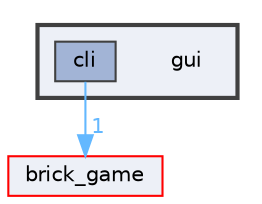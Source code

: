 digraph "gui"
{
 // LATEX_PDF_SIZE
  bgcolor="transparent";
  edge [fontname=Helvetica,fontsize=10,labelfontname=Helvetica,labelfontsize=10];
  node [fontname=Helvetica,fontsize=10,shape=box,height=0.2,width=0.4];
  compound=true
  subgraph clusterdir_11bc0974ce736ce9a6fadebbeb7a8314 {
    graph [ bgcolor="#edf0f7", pencolor="grey25", label="", fontname=Helvetica,fontsize=10 style="filled,bold", URL="dir_11bc0974ce736ce9a6fadebbeb7a8314.html",tooltip=""]
    dir_11bc0974ce736ce9a6fadebbeb7a8314 [shape=plaintext, label="gui"];
  dir_eb72031c353f9ecdf51ac453b26ef86a [label="cli", fillcolor="#a2b4d6", color="grey25", style="filled", URL="dir_eb72031c353f9ecdf51ac453b26ef86a.html",tooltip=""];
  }
  dir_2ee2de302366a9522113dfc9d3962873 [label="brick_game", fillcolor="#edf0f7", color="red", style="filled", URL="dir_2ee2de302366a9522113dfc9d3962873.html",tooltip=""];
  dir_eb72031c353f9ecdf51ac453b26ef86a->dir_2ee2de302366a9522113dfc9d3962873 [headlabel="1", labeldistance=1.5 headhref="dir_000001_000000.html" href="dir_000001_000000.html" color="steelblue1" fontcolor="steelblue1"];
}
